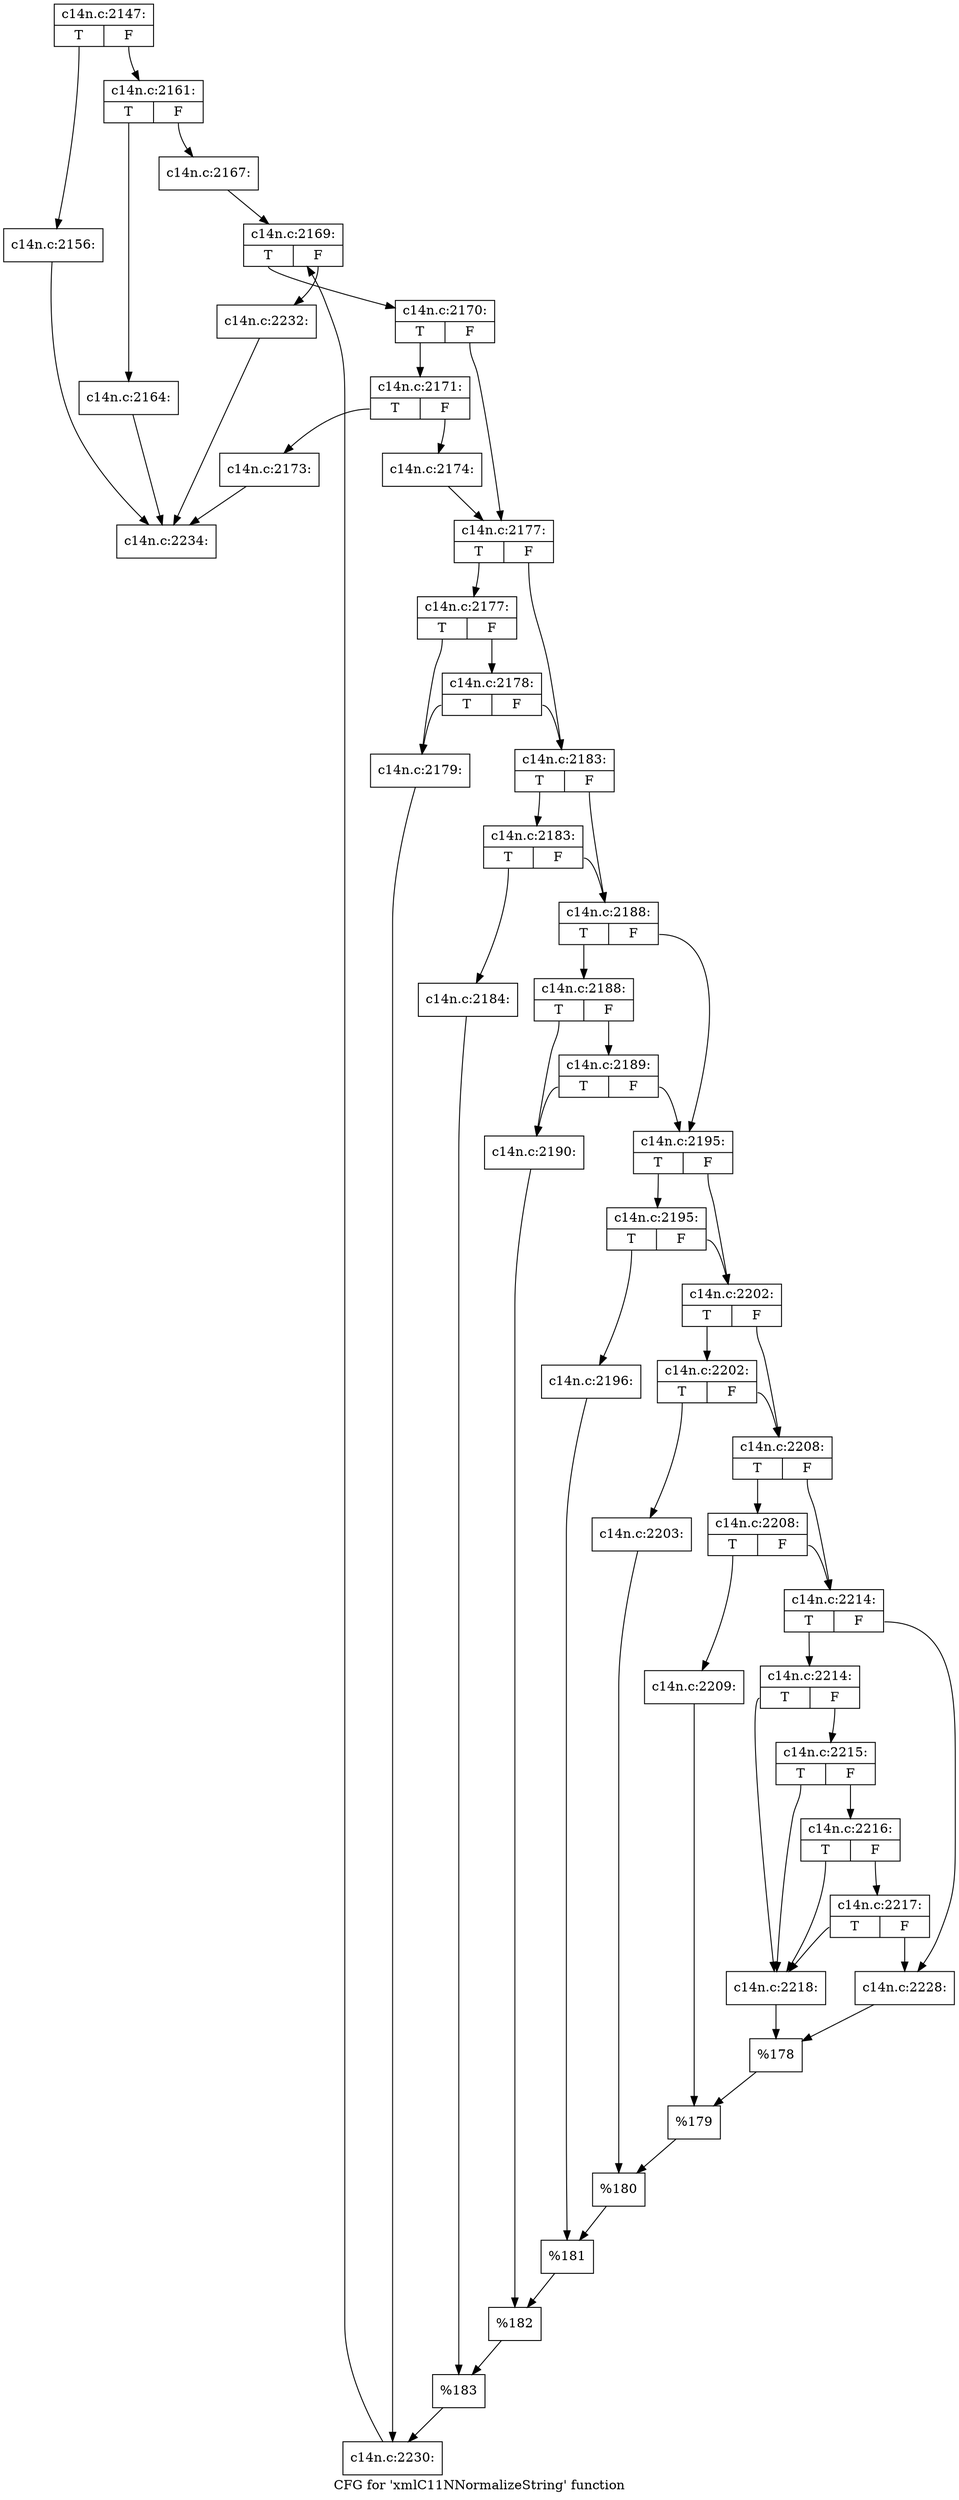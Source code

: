 digraph "CFG for 'xmlC11NNormalizeString' function" {
	label="CFG for 'xmlC11NNormalizeString' function";

	Node0x4b6b9f0 [shape=record,label="{c14n.c:2147:|{<s0>T|<s1>F}}"];
	Node0x4b6b9f0:s0 -> Node0x4b6d1f0;
	Node0x4b6b9f0:s1 -> Node0x4b6d240;
	Node0x4b6d1f0 [shape=record,label="{c14n.c:2156:}"];
	Node0x4b6d1f0 -> Node0x4acaf30;
	Node0x4b6d240 [shape=record,label="{c14n.c:2161:|{<s0>T|<s1>F}}"];
	Node0x4b6d240:s0 -> Node0x4b6dce0;
	Node0x4b6d240:s1 -> Node0x4b6dd30;
	Node0x4b6dce0 [shape=record,label="{c14n.c:2164:}"];
	Node0x4b6dce0 -> Node0x4acaf30;
	Node0x4b6dd30 [shape=record,label="{c14n.c:2167:}"];
	Node0x4b6dd30 -> Node0x4b6e5e0;
	Node0x4b6e5e0 [shape=record,label="{c14n.c:2169:|{<s0>T|<s1>F}}"];
	Node0x4b6e5e0:s0 -> Node0x4b6ea90;
	Node0x4b6e5e0:s1 -> Node0x4b6e800;
	Node0x4b6ea90 [shape=record,label="{c14n.c:2170:|{<s0>T|<s1>F}}"];
	Node0x4b6ea90:s0 -> Node0x4b6ec80;
	Node0x4b6ea90:s1 -> Node0x4b6ecd0;
	Node0x4b6ec80 [shape=record,label="{c14n.c:2171:|{<s0>T|<s1>F}}"];
	Node0x4b6ec80:s0 -> Node0x4b6fe80;
	Node0x4b6ec80:s1 -> Node0x4b6fed0;
	Node0x4b6fe80 [shape=record,label="{c14n.c:2173:}"];
	Node0x4b6fe80 -> Node0x4acaf30;
	Node0x4b6fed0 [shape=record,label="{c14n.c:2174:}"];
	Node0x4b6fed0 -> Node0x4b6ecd0;
	Node0x4b6ecd0 [shape=record,label="{c14n.c:2177:|{<s0>T|<s1>F}}"];
	Node0x4b6ecd0:s0 -> Node0x4b70dd0;
	Node0x4b6ecd0:s1 -> Node0x4b70d80;
	Node0x4b70dd0 [shape=record,label="{c14n.c:2177:|{<s0>T|<s1>F}}"];
	Node0x4b70dd0:s0 -> Node0x4b70ce0;
	Node0x4b70dd0:s1 -> Node0x4b711e0;
	Node0x4b711e0 [shape=record,label="{c14n.c:2178:|{<s0>T|<s1>F}}"];
	Node0x4b711e0:s0 -> Node0x4b70ce0;
	Node0x4b711e0:s1 -> Node0x4b70d80;
	Node0x4b70ce0 [shape=record,label="{c14n.c:2179:}"];
	Node0x4b70ce0 -> Node0x4b70d30;
	Node0x4b70d80 [shape=record,label="{c14n.c:2183:|{<s0>T|<s1>F}}"];
	Node0x4b70d80:s0 -> Node0x4a531d0;
	Node0x4b70d80:s1 -> Node0x4a53180;
	Node0x4a531d0 [shape=record,label="{c14n.c:2183:|{<s0>T|<s1>F}}"];
	Node0x4a531d0:s0 -> Node0x4a530e0;
	Node0x4a531d0:s1 -> Node0x4a53180;
	Node0x4a530e0 [shape=record,label="{c14n.c:2184:}"];
	Node0x4a530e0 -> Node0x4a53130;
	Node0x4a53180 [shape=record,label="{c14n.c:2188:|{<s0>T|<s1>F}}"];
	Node0x4a53180:s0 -> Node0x4b740d0;
	Node0x4a53180:s1 -> Node0x4b74080;
	Node0x4b740d0 [shape=record,label="{c14n.c:2188:|{<s0>T|<s1>F}}"];
	Node0x4b740d0:s0 -> Node0x4b73fe0;
	Node0x4b740d0:s1 -> Node0x4b744a0;
	Node0x4b744a0 [shape=record,label="{c14n.c:2189:|{<s0>T|<s1>F}}"];
	Node0x4b744a0:s0 -> Node0x4b73fe0;
	Node0x4b744a0:s1 -> Node0x4b74080;
	Node0x4b73fe0 [shape=record,label="{c14n.c:2190:}"];
	Node0x4b73fe0 -> Node0x4b74030;
	Node0x4b74080 [shape=record,label="{c14n.c:2195:|{<s0>T|<s1>F}}"];
	Node0x4b74080:s0 -> Node0x4b75b60;
	Node0x4b74080:s1 -> Node0x4b75b10;
	Node0x4b75b60 [shape=record,label="{c14n.c:2195:|{<s0>T|<s1>F}}"];
	Node0x4b75b60:s0 -> Node0x4b75a70;
	Node0x4b75b60:s1 -> Node0x4b75b10;
	Node0x4b75a70 [shape=record,label="{c14n.c:2196:}"];
	Node0x4b75a70 -> Node0x4b75ac0;
	Node0x4b75b10 [shape=record,label="{c14n.c:2202:|{<s0>T|<s1>F}}"];
	Node0x4b75b10:s0 -> Node0x4b77690;
	Node0x4b75b10:s1 -> Node0x4b77640;
	Node0x4b77690 [shape=record,label="{c14n.c:2202:|{<s0>T|<s1>F}}"];
	Node0x4b77690:s0 -> Node0x4b775a0;
	Node0x4b77690:s1 -> Node0x4b77640;
	Node0x4b775a0 [shape=record,label="{c14n.c:2203:}"];
	Node0x4b775a0 -> Node0x4b775f0;
	Node0x4b77640 [shape=record,label="{c14n.c:2208:|{<s0>T|<s1>F}}"];
	Node0x4b77640:s0 -> Node0x4b78ea0;
	Node0x4b77640:s1 -> Node0x4b78e50;
	Node0x4b78ea0 [shape=record,label="{c14n.c:2208:|{<s0>T|<s1>F}}"];
	Node0x4b78ea0:s0 -> Node0x4b78db0;
	Node0x4b78ea0:s1 -> Node0x4b78e50;
	Node0x4b78db0 [shape=record,label="{c14n.c:2209:}"];
	Node0x4b78db0 -> Node0x4b78e00;
	Node0x4b78e50 [shape=record,label="{c14n.c:2214:|{<s0>T|<s1>F}}"];
	Node0x4b78e50:s0 -> Node0x4b7a5b0;
	Node0x4b78e50:s1 -> Node0x4b7a560;
	Node0x4b7a5b0 [shape=record,label="{c14n.c:2214:|{<s0>T|<s1>F}}"];
	Node0x4b7a5b0:s0 -> Node0x4b7a4c0;
	Node0x4b7a5b0:s1 -> Node0x4b7aa80;
	Node0x4b7aa80 [shape=record,label="{c14n.c:2215:|{<s0>T|<s1>F}}"];
	Node0x4b7aa80:s0 -> Node0x4b7a4c0;
	Node0x4b7aa80:s1 -> Node0x4b7aa00;
	Node0x4b7aa00 [shape=record,label="{c14n.c:2216:|{<s0>T|<s1>F}}"];
	Node0x4b7aa00:s0 -> Node0x4b7a4c0;
	Node0x4b7aa00:s1 -> Node0x4b7a980;
	Node0x4b7a980 [shape=record,label="{c14n.c:2217:|{<s0>T|<s1>F}}"];
	Node0x4b7a980:s0 -> Node0x4b7a4c0;
	Node0x4b7a980:s1 -> Node0x4b7a560;
	Node0x4b7a4c0 [shape=record,label="{c14n.c:2218:}"];
	Node0x4b7a4c0 -> Node0x4b7a510;
	Node0x4b7a560 [shape=record,label="{c14n.c:2228:}"];
	Node0x4b7a560 -> Node0x4b7a510;
	Node0x4b7a510 [shape=record,label="{%178}"];
	Node0x4b7a510 -> Node0x4b78e00;
	Node0x4b78e00 [shape=record,label="{%179}"];
	Node0x4b78e00 -> Node0x4b775f0;
	Node0x4b775f0 [shape=record,label="{%180}"];
	Node0x4b775f0 -> Node0x4b75ac0;
	Node0x4b75ac0 [shape=record,label="{%181}"];
	Node0x4b75ac0 -> Node0x4b74030;
	Node0x4b74030 [shape=record,label="{%182}"];
	Node0x4b74030 -> Node0x4a53130;
	Node0x4a53130 [shape=record,label="{%183}"];
	Node0x4a53130 -> Node0x4b70d30;
	Node0x4b70d30 [shape=record,label="{c14n.c:2230:}"];
	Node0x4b70d30 -> Node0x4b6e5e0;
	Node0x4b6e800 [shape=record,label="{c14n.c:2232:}"];
	Node0x4b6e800 -> Node0x4acaf30;
	Node0x4acaf30 [shape=record,label="{c14n.c:2234:}"];
}
